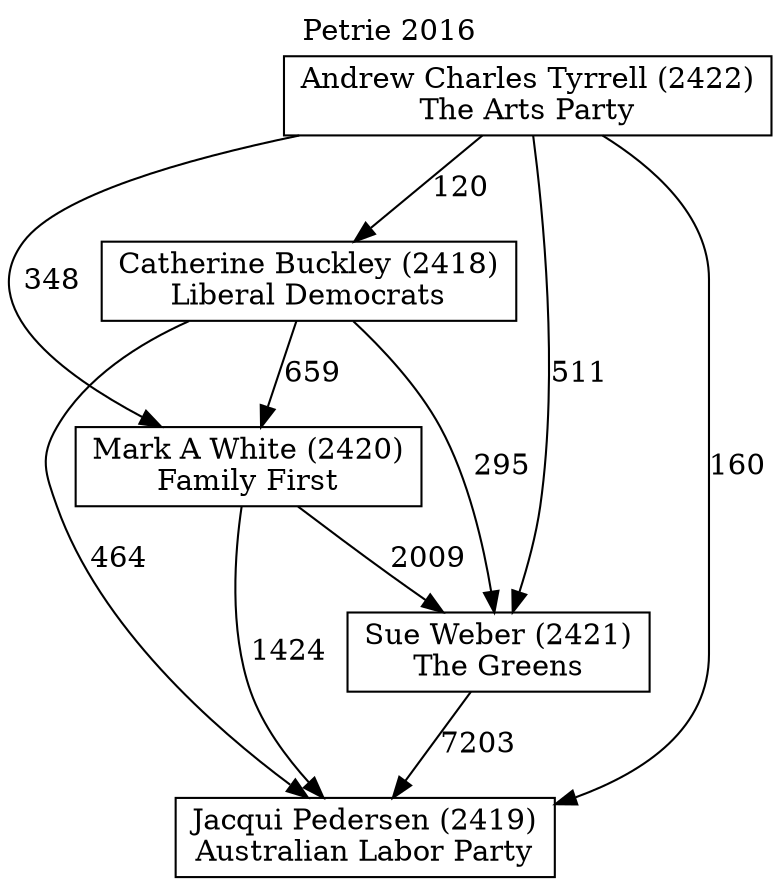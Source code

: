 // House preference flow
digraph "Jacqui Pedersen (2419)_Petrie_2016" {
	graph [label="Petrie 2016" labelloc=t mclimit=10]
	node [shape=box]
	"Mark A White (2420)" [label="Mark A White (2420)
Family First"]
	"Catherine Buckley (2418)" [label="Catherine Buckley (2418)
Liberal Democrats"]
	"Sue Weber (2421)" [label="Sue Weber (2421)
The Greens"]
	"Andrew Charles Tyrrell (2422)" [label="Andrew Charles Tyrrell (2422)
The Arts Party"]
	"Jacqui Pedersen (2419)" [label="Jacqui Pedersen (2419)
Australian Labor Party"]
	"Catherine Buckley (2418)" -> "Mark A White (2420)" [label=659]
	"Andrew Charles Tyrrell (2422)" -> "Sue Weber (2421)" [label=511]
	"Andrew Charles Tyrrell (2422)" -> "Catherine Buckley (2418)" [label=120]
	"Sue Weber (2421)" -> "Jacqui Pedersen (2419)" [label=7203]
	"Catherine Buckley (2418)" -> "Jacqui Pedersen (2419)" [label=464]
	"Andrew Charles Tyrrell (2422)" -> "Jacqui Pedersen (2419)" [label=160]
	"Mark A White (2420)" -> "Jacqui Pedersen (2419)" [label=1424]
	"Andrew Charles Tyrrell (2422)" -> "Mark A White (2420)" [label=348]
	"Catherine Buckley (2418)" -> "Sue Weber (2421)" [label=295]
	"Mark A White (2420)" -> "Sue Weber (2421)" [label=2009]
}
